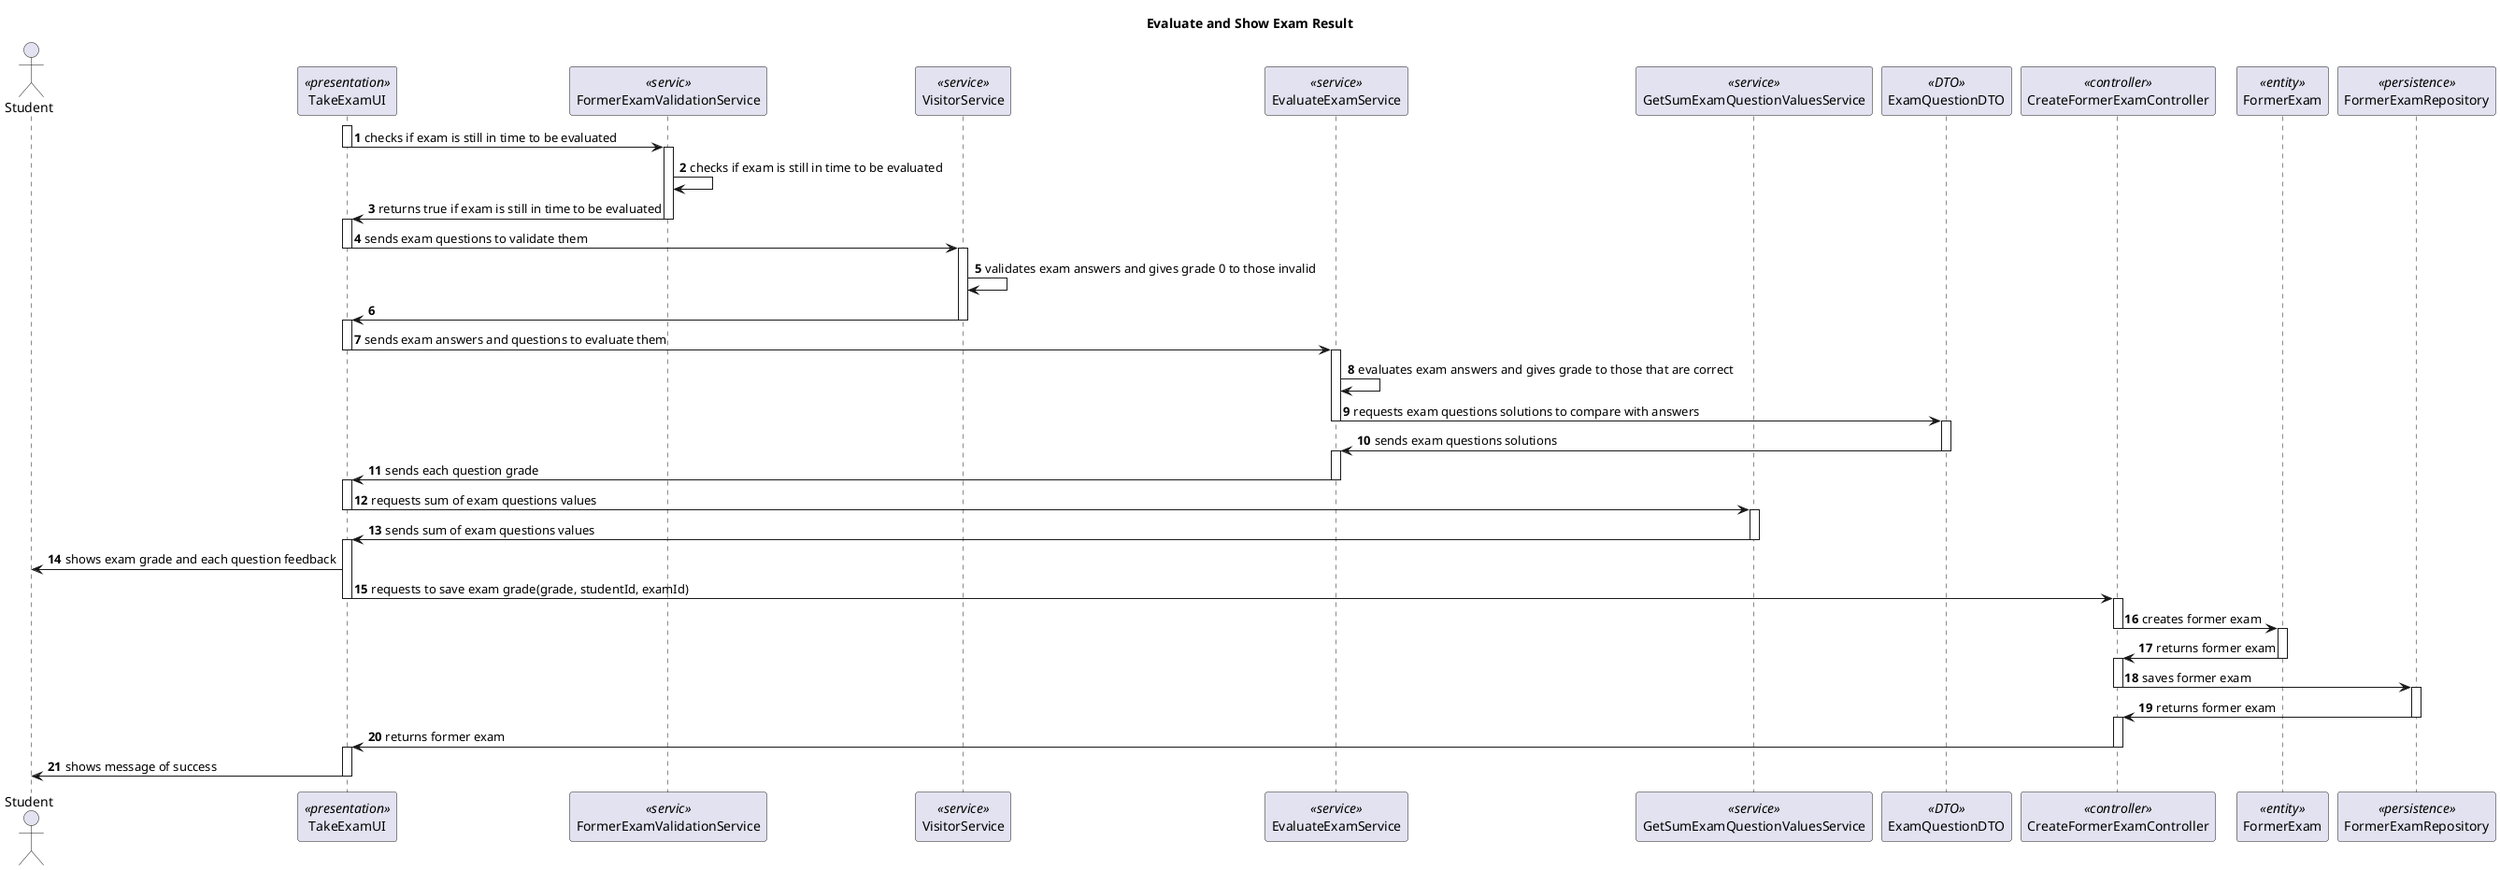 @startuml

@startuml

title  Evaluate and Show Exam Result
autonumber
actor Student as S
participant "TakeExamUI" as UI <<presentation>>
participant "FormerExamValidationService" as ValSer <<servic>>
participant "VisitorService" as VisitorSer <<service>>
participant "EvaluateExamService" as EvaluateSer <<service>>
participant "GetSumExamQuestionValuesService" as SumSer <<service>>
participant "ExamQuestionDTO" as DTO <<DTO>>
participant "CreateFormerExamController" as ctrl <<controller>>
participant "FormerExam" as FormerExam <<entity>>
participant "FormerExamRepository" as FormerExamRepo <<persistence>>
activate UI
UI-> ValSer : checks if exam is still in time to be evaluated
deactivate UI
activate ValSer
ValSer -> ValSer : checks if exam is still in time to be evaluated
ValSer -> UI : returns true if exam is still in time to be evaluated
deactivate ValSer
activate UI
UI -> VisitorSer: sends exam questions to validate them
deactivate UI
activate VisitorSer
VisitorSer -> VisitorSer: validates exam answers and gives grade 0 to those invalid
VisitorSer -> UI
deactivate VisitorSer
activate UI
UI -> EvaluateSer: sends exam answers and questions to evaluate them
deactivate UI
activate EvaluateSer
EvaluateSer -> EvaluateSer: evaluates exam answers and gives grade to those that are correct
EvaluateSer -> DTO : requests exam questions solutions to compare with answers
deactivate EvaluateSer
activate DTO
DTO -> EvaluateSer : sends exam questions solutions
deactivate DTO
activate EvaluateSer
EvaluateSer -> UI : sends each question grade
deactivate EvaluateSer
activate UI
UI-> SumSer : requests sum of exam questions values
deactivate UI
activate SumSer
SumSer -> UI : sends sum of exam questions values
deactivate SumSer
activate UI
UI->S: shows exam grade and each question feedback
UI->ctrl: requests to save exam grade(grade, studentId, examId)
deactivate UI
activate ctrl
ctrl->FormerExam: creates former exam
deactivate ctrl
activate FormerExam
FormerExam->ctrl: returns former exam
deactivate FormerExam
activate ctrl
ctrl->FormerExamRepo: saves former exam
deactivate ctrl
activate FormerExamRepo
FormerExamRepo->ctrl: returns former exam
deactivate FormerExamRepo
activate ctrl
ctrl->UI: returns former exam
deactivate ctrl
activate UI
UI->S: shows message of success
deactivate UI
@enduml

@enduml